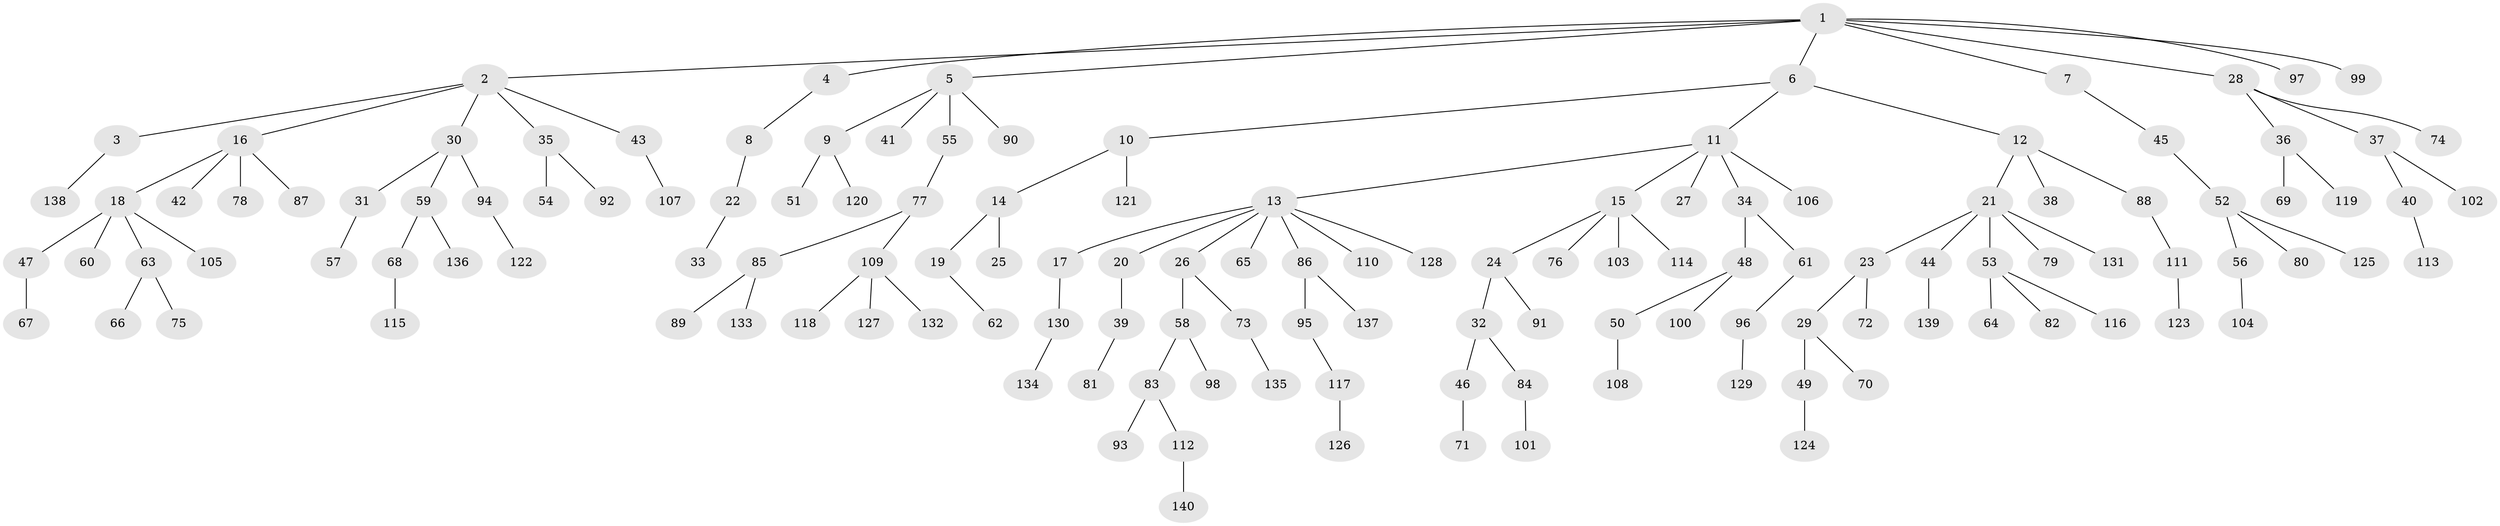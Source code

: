 // Generated by graph-tools (version 1.1) at 2025/36/03/09/25 02:36:49]
// undirected, 140 vertices, 139 edges
graph export_dot {
graph [start="1"]
  node [color=gray90,style=filled];
  1;
  2;
  3;
  4;
  5;
  6;
  7;
  8;
  9;
  10;
  11;
  12;
  13;
  14;
  15;
  16;
  17;
  18;
  19;
  20;
  21;
  22;
  23;
  24;
  25;
  26;
  27;
  28;
  29;
  30;
  31;
  32;
  33;
  34;
  35;
  36;
  37;
  38;
  39;
  40;
  41;
  42;
  43;
  44;
  45;
  46;
  47;
  48;
  49;
  50;
  51;
  52;
  53;
  54;
  55;
  56;
  57;
  58;
  59;
  60;
  61;
  62;
  63;
  64;
  65;
  66;
  67;
  68;
  69;
  70;
  71;
  72;
  73;
  74;
  75;
  76;
  77;
  78;
  79;
  80;
  81;
  82;
  83;
  84;
  85;
  86;
  87;
  88;
  89;
  90;
  91;
  92;
  93;
  94;
  95;
  96;
  97;
  98;
  99;
  100;
  101;
  102;
  103;
  104;
  105;
  106;
  107;
  108;
  109;
  110;
  111;
  112;
  113;
  114;
  115;
  116;
  117;
  118;
  119;
  120;
  121;
  122;
  123;
  124;
  125;
  126;
  127;
  128;
  129;
  130;
  131;
  132;
  133;
  134;
  135;
  136;
  137;
  138;
  139;
  140;
  1 -- 2;
  1 -- 4;
  1 -- 5;
  1 -- 6;
  1 -- 7;
  1 -- 28;
  1 -- 97;
  1 -- 99;
  2 -- 3;
  2 -- 16;
  2 -- 30;
  2 -- 35;
  2 -- 43;
  3 -- 138;
  4 -- 8;
  5 -- 9;
  5 -- 41;
  5 -- 55;
  5 -- 90;
  6 -- 10;
  6 -- 11;
  6 -- 12;
  7 -- 45;
  8 -- 22;
  9 -- 51;
  9 -- 120;
  10 -- 14;
  10 -- 121;
  11 -- 13;
  11 -- 15;
  11 -- 27;
  11 -- 34;
  11 -- 106;
  12 -- 21;
  12 -- 38;
  12 -- 88;
  13 -- 17;
  13 -- 20;
  13 -- 26;
  13 -- 65;
  13 -- 86;
  13 -- 110;
  13 -- 128;
  14 -- 19;
  14 -- 25;
  15 -- 24;
  15 -- 76;
  15 -- 103;
  15 -- 114;
  16 -- 18;
  16 -- 42;
  16 -- 78;
  16 -- 87;
  17 -- 130;
  18 -- 47;
  18 -- 60;
  18 -- 63;
  18 -- 105;
  19 -- 62;
  20 -- 39;
  21 -- 23;
  21 -- 44;
  21 -- 53;
  21 -- 79;
  21 -- 131;
  22 -- 33;
  23 -- 29;
  23 -- 72;
  24 -- 32;
  24 -- 91;
  26 -- 58;
  26 -- 73;
  28 -- 36;
  28 -- 37;
  28 -- 74;
  29 -- 49;
  29 -- 70;
  30 -- 31;
  30 -- 59;
  30 -- 94;
  31 -- 57;
  32 -- 46;
  32 -- 84;
  34 -- 48;
  34 -- 61;
  35 -- 54;
  35 -- 92;
  36 -- 69;
  36 -- 119;
  37 -- 40;
  37 -- 102;
  39 -- 81;
  40 -- 113;
  43 -- 107;
  44 -- 139;
  45 -- 52;
  46 -- 71;
  47 -- 67;
  48 -- 50;
  48 -- 100;
  49 -- 124;
  50 -- 108;
  52 -- 56;
  52 -- 80;
  52 -- 125;
  53 -- 64;
  53 -- 82;
  53 -- 116;
  55 -- 77;
  56 -- 104;
  58 -- 83;
  58 -- 98;
  59 -- 68;
  59 -- 136;
  61 -- 96;
  63 -- 66;
  63 -- 75;
  68 -- 115;
  73 -- 135;
  77 -- 85;
  77 -- 109;
  83 -- 93;
  83 -- 112;
  84 -- 101;
  85 -- 89;
  85 -- 133;
  86 -- 95;
  86 -- 137;
  88 -- 111;
  94 -- 122;
  95 -- 117;
  96 -- 129;
  109 -- 118;
  109 -- 127;
  109 -- 132;
  111 -- 123;
  112 -- 140;
  117 -- 126;
  130 -- 134;
}
